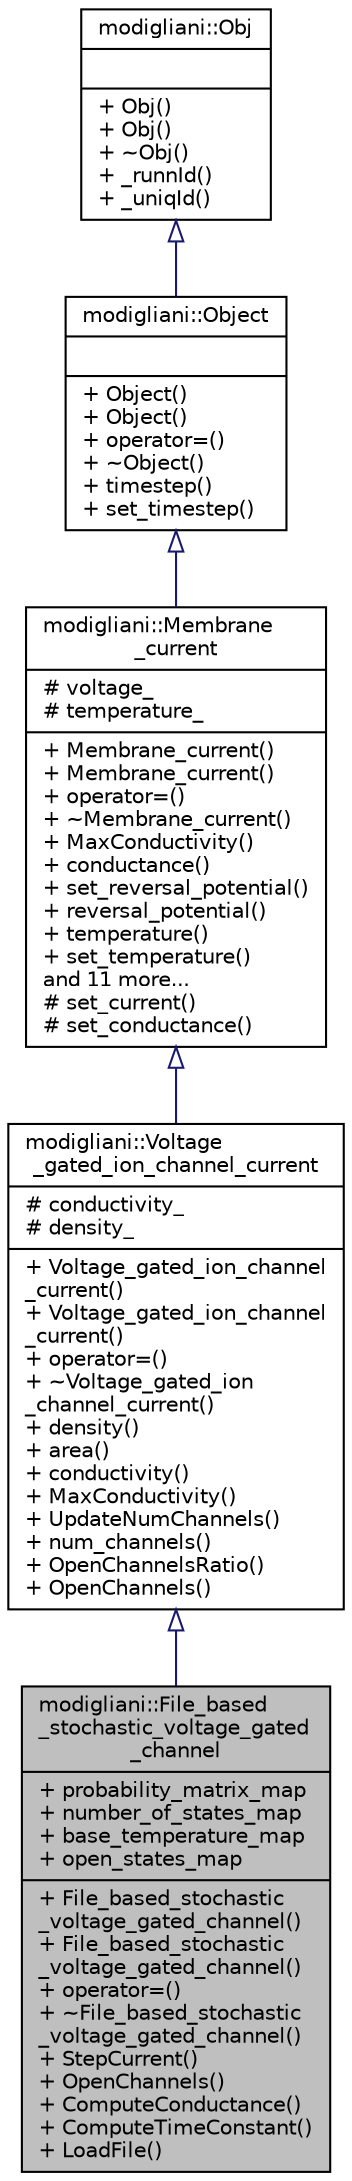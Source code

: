 digraph "modigliani::File_based_stochastic_voltage_gated_channel"
{
  bgcolor="transparent";
  edge [fontname="Helvetica",fontsize="10",labelfontname="Helvetica",labelfontsize="10"];
  node [fontname="Helvetica",fontsize="10",shape=record];
  Node0 [label="{modigliani::File_based\l_stochastic_voltage_gated\l_channel\n|+ probability_matrix_map\l+ number_of_states_map\l+ base_temperature_map\l+ open_states_map\l|+ File_based_stochastic\l_voltage_gated_channel()\l+ File_based_stochastic\l_voltage_gated_channel()\l+ operator=()\l+ ~File_based_stochastic\l_voltage_gated_channel()\l+ StepCurrent()\l+ OpenChannels()\l+ ComputeConductance()\l+ ComputeTimeConstant()\l+ LoadFile()\l}",height=0.2,width=0.4,color="black", fillcolor="grey75", style="filled", fontcolor="black"];
  Node1 -> Node0 [dir="back",color="midnightblue",fontsize="10",style="solid",arrowtail="onormal",fontname="Helvetica"];
  Node1 [label="{modigliani::Voltage\l_gated_ion_channel_current\n|# conductivity_\l# density_\l|+ Voltage_gated_ion_channel\l_current()\l+ Voltage_gated_ion_channel\l_current()\l+ operator=()\l+ ~Voltage_gated_ion\l_channel_current()\l+ density()\l+ area()\l+ conductivity()\l+ MaxConductivity()\l+ UpdateNumChannels()\l+ num_channels()\l+ OpenChannelsRatio()\l+ OpenChannels()\l}",height=0.2,width=0.4,color="black",URL="$classmodigliani_1_1Voltage__gated__ion__channel__current.html",tooltip="Base class for voltage gated ion channels. "];
  Node2 -> Node1 [dir="back",color="midnightblue",fontsize="10",style="solid",arrowtail="onormal",fontname="Helvetica"];
  Node2 [label="{modigliani::Membrane\l_current\n|# voltage_\l# temperature_\l|+ Membrane_current()\l+ Membrane_current()\l+ operator=()\l+ ~Membrane_current()\l+ MaxConductivity()\l+ conductance()\l+ set_reversal_potential()\l+ reversal_potential()\l+ temperature()\l+ set_temperature()\land 11 more...\l# set_current()\l# set_conductance()\l}",height=0.2,width=0.4,color="black",URL="$classmodigliani_1_1Membrane__current.html",tooltip="Membrane_current class. "];
  Node3 -> Node2 [dir="back",color="midnightblue",fontsize="10",style="solid",arrowtail="onormal",fontname="Helvetica"];
  Node3 [label="{modigliani::Object\n||+ Object()\l+ Object()\l+ operator=()\l+ ~Object()\l+ timestep()\l+ set_timestep()\l}",height=0.2,width=0.4,color="black",URL="$classmodigliani_1_1Object.html",tooltip="Base class for all objects in modigliani. "];
  Node4 -> Node3 [dir="back",color="midnightblue",fontsize="10",style="solid",arrowtail="onormal",fontname="Helvetica"];
  Node4 [label="{modigliani::Obj\n||+ Obj()\l+ Obj()\l+ ~Obj()\l+ _runnId()\l+ _uniqId()\l}",height=0.2,width=0.4,color="black",URL="$classmodigliani_1_1Obj.html",tooltip="Master class for all objects. "];
}
